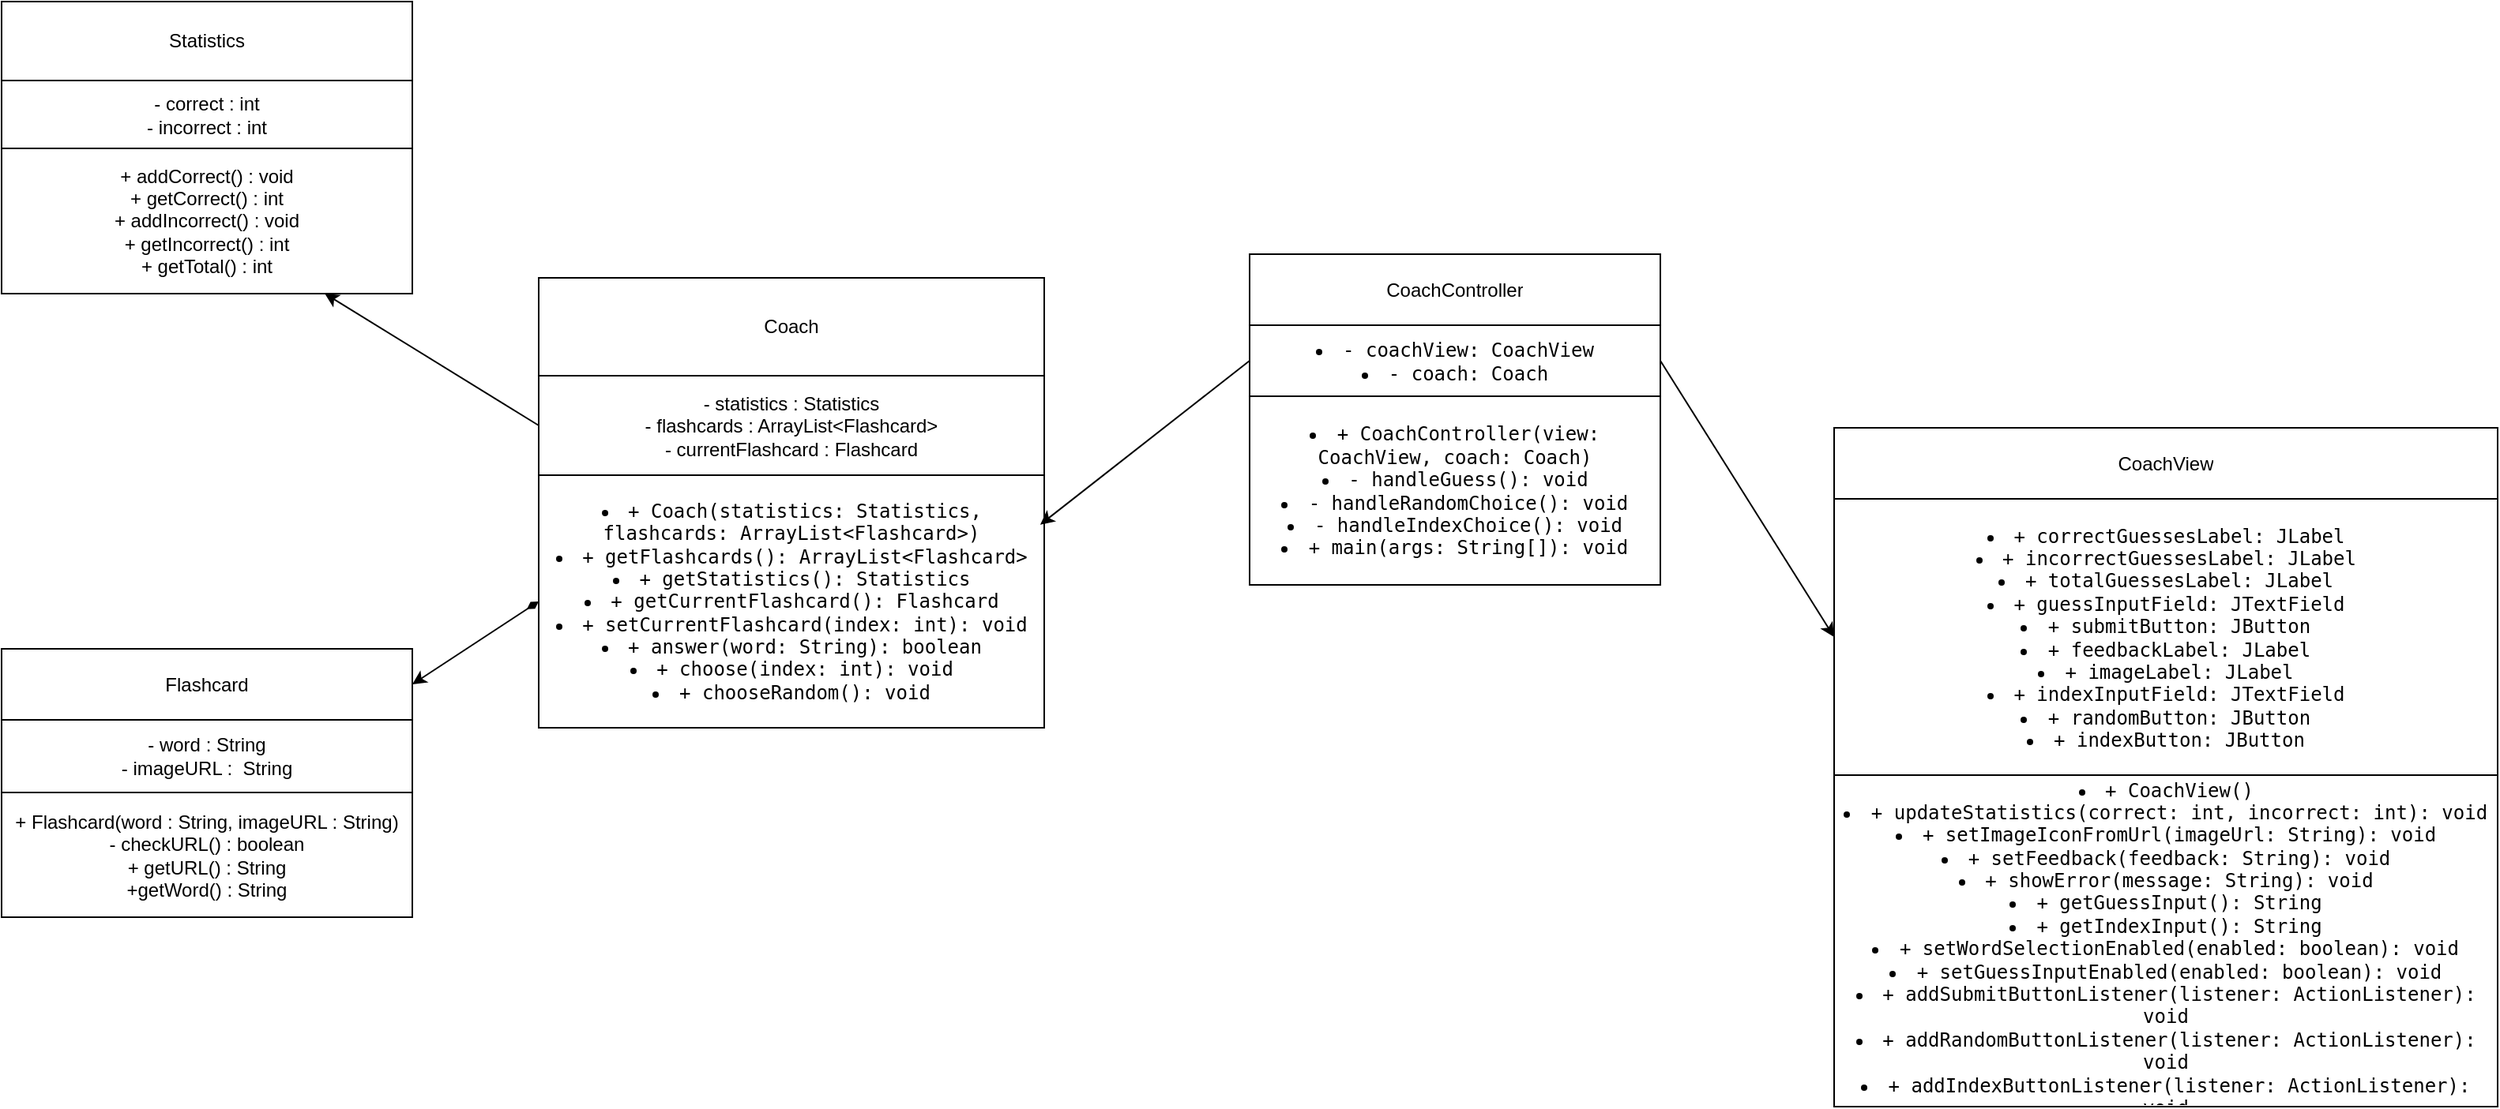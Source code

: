 <mxfile version="24.8.0">
  <diagram name="Page-1" id="s4Y1mMyzG6bVvY7PmRbD">
    <mxGraphModel dx="2537" dy="920" grid="1" gridSize="10" guides="1" tooltips="1" connect="1" arrows="1" fold="1" page="1" pageScale="1" pageWidth="850" pageHeight="1100" math="0" shadow="0">
      <root>
        <mxCell id="0" />
        <mxCell id="1" parent="0" />
        <mxCell id="a4cqQLFTYu0Y3p_4kzNp-8" value="" style="shape=table;startSize=0;container=1;collapsible=0;childLayout=tableLayout;" parent="1" vertex="1">
          <mxGeometry x="-650" y="260" width="260" height="185" as="geometry" />
        </mxCell>
        <mxCell id="a4cqQLFTYu0Y3p_4kzNp-9" value="" style="shape=tableRow;horizontal=0;startSize=0;swimlaneHead=0;swimlaneBody=0;strokeColor=inherit;top=0;left=0;bottom=0;right=0;collapsible=0;dropTarget=0;fillColor=none;points=[[0,0.5],[1,0.5]];portConstraint=eastwest;" parent="a4cqQLFTYu0Y3p_4kzNp-8" vertex="1">
          <mxGeometry width="260" height="50" as="geometry" />
        </mxCell>
        <mxCell id="a4cqQLFTYu0Y3p_4kzNp-10" value="Statistics" style="shape=partialRectangle;html=1;whiteSpace=wrap;connectable=0;strokeColor=inherit;overflow=hidden;fillColor=none;top=0;left=0;bottom=0;right=0;pointerEvents=1;" parent="a4cqQLFTYu0Y3p_4kzNp-9" vertex="1">
          <mxGeometry width="260" height="50" as="geometry">
            <mxRectangle width="260" height="50" as="alternateBounds" />
          </mxGeometry>
        </mxCell>
        <mxCell id="a4cqQLFTYu0Y3p_4kzNp-11" value="" style="shape=tableRow;horizontal=0;startSize=0;swimlaneHead=0;swimlaneBody=0;strokeColor=inherit;top=0;left=0;bottom=0;right=0;collapsible=0;dropTarget=0;fillColor=none;points=[[0,0.5],[1,0.5]];portConstraint=eastwest;" parent="a4cqQLFTYu0Y3p_4kzNp-8" vertex="1">
          <mxGeometry y="50" width="260" height="43" as="geometry" />
        </mxCell>
        <mxCell id="a4cqQLFTYu0Y3p_4kzNp-12" value="&lt;div&gt;- correct : int&lt;/div&gt;&lt;div&gt;- incorrect : int&lt;br&gt;&lt;/div&gt;" style="shape=partialRectangle;html=1;whiteSpace=wrap;connectable=0;strokeColor=inherit;overflow=hidden;fillColor=none;top=0;left=0;bottom=0;right=0;pointerEvents=1;" parent="a4cqQLFTYu0Y3p_4kzNp-11" vertex="1">
          <mxGeometry width="260" height="43" as="geometry">
            <mxRectangle width="260" height="43" as="alternateBounds" />
          </mxGeometry>
        </mxCell>
        <mxCell id="a4cqQLFTYu0Y3p_4kzNp-13" value="" style="shape=tableRow;horizontal=0;startSize=0;swimlaneHead=0;swimlaneBody=0;strokeColor=inherit;top=0;left=0;bottom=0;right=0;collapsible=0;dropTarget=0;fillColor=none;points=[[0,0.5],[1,0.5]];portConstraint=eastwest;" parent="a4cqQLFTYu0Y3p_4kzNp-8" vertex="1">
          <mxGeometry y="93" width="260" height="92" as="geometry" />
        </mxCell>
        <mxCell id="a4cqQLFTYu0Y3p_4kzNp-14" value="&lt;div&gt;+ addCorrect() : void&lt;br&gt;&lt;/div&gt;&lt;div&gt;+ getCorrect() : int&lt;br&gt;&lt;/div&gt;&lt;div&gt;+ addIncorrect() : void&lt;br&gt;&lt;/div&gt;&lt;div&gt;+ getIncorrect() : int&lt;/div&gt;&lt;div&gt;+ getTotal() : int&lt;br&gt;&lt;/div&gt;" style="shape=partialRectangle;html=1;whiteSpace=wrap;connectable=0;strokeColor=inherit;overflow=hidden;fillColor=none;top=0;left=0;bottom=0;right=0;pointerEvents=1;" parent="a4cqQLFTYu0Y3p_4kzNp-13" vertex="1">
          <mxGeometry width="260" height="92" as="geometry">
            <mxRectangle width="260" height="92" as="alternateBounds" />
          </mxGeometry>
        </mxCell>
        <mxCell id="a4cqQLFTYu0Y3p_4kzNp-16" value="" style="shape=table;startSize=0;container=1;collapsible=0;childLayout=tableLayout;" parent="1" vertex="1">
          <mxGeometry x="140" y="420" width="260" height="209.5" as="geometry" />
        </mxCell>
        <mxCell id="a4cqQLFTYu0Y3p_4kzNp-17" value="" style="shape=tableRow;horizontal=0;startSize=0;swimlaneHead=0;swimlaneBody=0;strokeColor=inherit;top=0;left=0;bottom=0;right=0;collapsible=0;dropTarget=0;fillColor=none;points=[[0,0.5],[1,0.5]];portConstraint=eastwest;" parent="a4cqQLFTYu0Y3p_4kzNp-16" vertex="1">
          <mxGeometry width="260" height="45" as="geometry" />
        </mxCell>
        <mxCell id="a4cqQLFTYu0Y3p_4kzNp-18" value="CoachController" style="shape=partialRectangle;html=1;whiteSpace=wrap;connectable=0;strokeColor=inherit;overflow=hidden;fillColor=none;top=0;left=0;bottom=0;right=0;pointerEvents=1;" parent="a4cqQLFTYu0Y3p_4kzNp-17" vertex="1">
          <mxGeometry width="260" height="45" as="geometry">
            <mxRectangle width="260" height="45" as="alternateBounds" />
          </mxGeometry>
        </mxCell>
        <mxCell id="a4cqQLFTYu0Y3p_4kzNp-19" value="" style="shape=tableRow;horizontal=0;startSize=0;swimlaneHead=0;swimlaneBody=0;strokeColor=inherit;top=0;left=0;bottom=0;right=0;collapsible=0;dropTarget=0;fillColor=none;points=[[0,0.5],[1,0.5]];portConstraint=eastwest;" parent="a4cqQLFTYu0Y3p_4kzNp-16" vertex="1">
          <mxGeometry y="45" width="260" height="45" as="geometry" />
        </mxCell>
        <mxCell id="a4cqQLFTYu0Y3p_4kzNp-20" value="&lt;li&gt;&lt;code&gt;- coachView: CoachView&lt;/code&gt;&lt;/li&gt;&lt;li&gt;&lt;code&gt;- coach: Coach&lt;/code&gt;&lt;/li&gt;" style="shape=partialRectangle;html=1;whiteSpace=wrap;connectable=0;strokeColor=inherit;overflow=hidden;fillColor=none;top=0;left=0;bottom=0;right=0;pointerEvents=1;" parent="a4cqQLFTYu0Y3p_4kzNp-19" vertex="1">
          <mxGeometry width="260" height="45" as="geometry">
            <mxRectangle width="260" height="45" as="alternateBounds" />
          </mxGeometry>
        </mxCell>
        <mxCell id="a4cqQLFTYu0Y3p_4kzNp-21" value="" style="shape=tableRow;horizontal=0;startSize=0;swimlaneHead=0;swimlaneBody=0;strokeColor=inherit;top=0;left=0;bottom=0;right=0;collapsible=0;dropTarget=0;fillColor=none;points=[[0,0.5],[1,0.5]];portConstraint=eastwest;" parent="a4cqQLFTYu0Y3p_4kzNp-16" vertex="1">
          <mxGeometry y="90" width="260" height="120" as="geometry" />
        </mxCell>
        <mxCell id="a4cqQLFTYu0Y3p_4kzNp-22" value="&lt;li&gt;&lt;code&gt;+ CoachController(view: CoachView, coach: Coach)&lt;/code&gt;&lt;/li&gt;&lt;li&gt;&lt;code&gt;- handleGuess(): void&lt;/code&gt;&lt;/li&gt;&lt;li&gt;&lt;code&gt;- handleRandomChoice(): void&lt;/code&gt;&lt;/li&gt;&lt;li&gt;&lt;code&gt;- handleIndexChoice(): void&lt;/code&gt;&lt;/li&gt;&lt;li&gt;&lt;code&gt;+ main(args: String[]): void&lt;/code&gt;&lt;/li&gt;" style="shape=partialRectangle;html=1;whiteSpace=wrap;connectable=0;strokeColor=inherit;overflow=hidden;fillColor=none;top=0;left=0;bottom=0;right=0;pointerEvents=1;" parent="a4cqQLFTYu0Y3p_4kzNp-21" vertex="1">
          <mxGeometry width="260" height="120" as="geometry">
            <mxRectangle width="260" height="120" as="alternateBounds" />
          </mxGeometry>
        </mxCell>
        <mxCell id="a4cqQLFTYu0Y3p_4kzNp-23" value="" style="shape=table;startSize=0;container=1;collapsible=0;childLayout=tableLayout;" parent="1" vertex="1">
          <mxGeometry x="-310" y="435" width="320" height="285" as="geometry" />
        </mxCell>
        <mxCell id="a4cqQLFTYu0Y3p_4kzNp-24" value="" style="shape=tableRow;horizontal=0;startSize=0;swimlaneHead=0;swimlaneBody=0;strokeColor=inherit;top=0;left=0;bottom=0;right=0;collapsible=0;dropTarget=0;fillColor=none;points=[[0,0.5],[1,0.5]];portConstraint=eastwest;" parent="a4cqQLFTYu0Y3p_4kzNp-23" vertex="1">
          <mxGeometry width="320" height="62" as="geometry" />
        </mxCell>
        <mxCell id="a4cqQLFTYu0Y3p_4kzNp-25" value="Coach" style="shape=partialRectangle;html=1;whiteSpace=wrap;connectable=0;strokeColor=inherit;overflow=hidden;fillColor=none;top=0;left=0;bottom=0;right=0;pointerEvents=1;" parent="a4cqQLFTYu0Y3p_4kzNp-24" vertex="1">
          <mxGeometry width="320" height="62" as="geometry">
            <mxRectangle width="320" height="62" as="alternateBounds" />
          </mxGeometry>
        </mxCell>
        <mxCell id="a4cqQLFTYu0Y3p_4kzNp-26" value="" style="shape=tableRow;horizontal=0;startSize=0;swimlaneHead=0;swimlaneBody=0;strokeColor=inherit;top=0;left=0;bottom=0;right=0;collapsible=0;dropTarget=0;fillColor=none;points=[[0,0.5],[1,0.5]];portConstraint=eastwest;" parent="a4cqQLFTYu0Y3p_4kzNp-23" vertex="1">
          <mxGeometry y="62" width="320" height="63" as="geometry" />
        </mxCell>
        <mxCell id="a4cqQLFTYu0Y3p_4kzNp-27" value="&lt;div&gt;- statistics : Statistics&lt;/div&gt;&lt;div&gt;- flashcards : ArrayList&amp;lt;Flashcard&amp;gt;&lt;br&gt;&lt;/div&gt;&lt;div&gt;- currentFlashcard : Flashcard&lt;br&gt;&lt;/div&gt;" style="shape=partialRectangle;html=1;whiteSpace=wrap;connectable=0;strokeColor=inherit;overflow=hidden;fillColor=none;top=0;left=0;bottom=0;right=0;pointerEvents=1;" parent="a4cqQLFTYu0Y3p_4kzNp-26" vertex="1">
          <mxGeometry width="320" height="63" as="geometry">
            <mxRectangle width="320" height="63" as="alternateBounds" />
          </mxGeometry>
        </mxCell>
        <mxCell id="a4cqQLFTYu0Y3p_4kzNp-28" value="" style="shape=tableRow;horizontal=0;startSize=0;swimlaneHead=0;swimlaneBody=0;strokeColor=inherit;top=0;left=0;bottom=0;right=0;collapsible=0;dropTarget=0;fillColor=none;points=[[0,0.5],[1,0.5]];portConstraint=eastwest;" parent="a4cqQLFTYu0Y3p_4kzNp-23" vertex="1">
          <mxGeometry y="125" width="320" height="160" as="geometry" />
        </mxCell>
        <mxCell id="a4cqQLFTYu0Y3p_4kzNp-29" value="&lt;li&gt;&lt;code&gt;+ Coach(statistics: Statistics, flashcards: ArrayList&amp;lt;Flashcard&amp;gt;)&lt;/code&gt;&lt;/li&gt;&lt;li&gt;&lt;code&gt;+ getFlashcards(): ArrayList&amp;lt;Flashcard&amp;gt;&lt;/code&gt;&lt;/li&gt;&lt;li&gt;&lt;code&gt;+ getStatistics(): Statistics&lt;/code&gt;&lt;/li&gt;&lt;li&gt;&lt;code&gt;+ getCurrentFlashcard(): Flashcard&lt;/code&gt;&lt;/li&gt;&lt;li&gt;&lt;code&gt;+ setCurrentFlashcard(index: int): void&lt;/code&gt;&lt;/li&gt;&lt;li&gt;&lt;code&gt;+ answer(word: String): boolean&lt;/code&gt;&lt;/li&gt;&lt;li&gt;&lt;code&gt;+ choose(index: int): void&lt;/code&gt;&lt;/li&gt;&lt;li&gt;&lt;code&gt;+ chooseRandom(): void&lt;/code&gt;&lt;/li&gt;" style="shape=partialRectangle;html=1;whiteSpace=wrap;connectable=0;strokeColor=inherit;overflow=hidden;fillColor=none;top=0;left=0;bottom=0;right=0;pointerEvents=1;" parent="a4cqQLFTYu0Y3p_4kzNp-28" vertex="1">
          <mxGeometry width="320" height="160" as="geometry">
            <mxRectangle width="320" height="160" as="alternateBounds" />
          </mxGeometry>
        </mxCell>
        <mxCell id="a4cqQLFTYu0Y3p_4kzNp-31" value="" style="shape=table;startSize=0;container=1;collapsible=0;childLayout=tableLayout;" parent="1" vertex="1">
          <mxGeometry x="-650" y="670" width="260" height="170" as="geometry" />
        </mxCell>
        <mxCell id="a4cqQLFTYu0Y3p_4kzNp-32" value="" style="shape=tableRow;horizontal=0;startSize=0;swimlaneHead=0;swimlaneBody=0;strokeColor=inherit;top=0;left=0;bottom=0;right=0;collapsible=0;dropTarget=0;fillColor=none;points=[[0,0.5],[1,0.5]];portConstraint=eastwest;" parent="a4cqQLFTYu0Y3p_4kzNp-31" vertex="1">
          <mxGeometry width="260" height="45" as="geometry" />
        </mxCell>
        <mxCell id="a4cqQLFTYu0Y3p_4kzNp-33" value="Flashcard" style="shape=partialRectangle;html=1;whiteSpace=wrap;connectable=0;strokeColor=inherit;overflow=hidden;fillColor=none;top=0;left=0;bottom=0;right=0;pointerEvents=1;" parent="a4cqQLFTYu0Y3p_4kzNp-32" vertex="1">
          <mxGeometry width="260" height="45" as="geometry">
            <mxRectangle width="260" height="45" as="alternateBounds" />
          </mxGeometry>
        </mxCell>
        <mxCell id="a4cqQLFTYu0Y3p_4kzNp-34" value="" style="shape=tableRow;horizontal=0;startSize=0;swimlaneHead=0;swimlaneBody=0;strokeColor=inherit;top=0;left=0;bottom=0;right=0;collapsible=0;dropTarget=0;fillColor=none;points=[[0,0.5],[1,0.5]];portConstraint=eastwest;" parent="a4cqQLFTYu0Y3p_4kzNp-31" vertex="1">
          <mxGeometry y="45" width="260" height="46" as="geometry" />
        </mxCell>
        <mxCell id="a4cqQLFTYu0Y3p_4kzNp-35" value="&lt;div&gt;- word : String &lt;br&gt;&lt;/div&gt;&lt;div&gt;- imageURL :&amp;nbsp; String&lt;br&gt;&lt;/div&gt;" style="shape=partialRectangle;html=1;whiteSpace=wrap;connectable=0;strokeColor=inherit;overflow=hidden;fillColor=none;top=0;left=0;bottom=0;right=0;pointerEvents=1;" parent="a4cqQLFTYu0Y3p_4kzNp-34" vertex="1">
          <mxGeometry width="260" height="46" as="geometry">
            <mxRectangle width="260" height="46" as="alternateBounds" />
          </mxGeometry>
        </mxCell>
        <mxCell id="a4cqQLFTYu0Y3p_4kzNp-36" value="" style="shape=tableRow;horizontal=0;startSize=0;swimlaneHead=0;swimlaneBody=0;strokeColor=inherit;top=0;left=0;bottom=0;right=0;collapsible=0;dropTarget=0;fillColor=none;points=[[0,0.5],[1,0.5]];portConstraint=eastwest;" parent="a4cqQLFTYu0Y3p_4kzNp-31" vertex="1">
          <mxGeometry y="91" width="260" height="79" as="geometry" />
        </mxCell>
        <mxCell id="a4cqQLFTYu0Y3p_4kzNp-37" value="&lt;div&gt;+ Flashcard(word : String, imageURL : String)&lt;/div&gt;&lt;div&gt;- checkURL() : boolean&lt;/div&gt;&lt;div&gt;+ getURL() : String&lt;/div&gt;&lt;div&gt;+getWord() : String&lt;br&gt;&lt;/div&gt;" style="shape=partialRectangle;html=1;whiteSpace=wrap;connectable=0;strokeColor=inherit;overflow=hidden;fillColor=none;top=0;left=0;bottom=0;right=0;pointerEvents=1;" parent="a4cqQLFTYu0Y3p_4kzNp-36" vertex="1">
          <mxGeometry width="260" height="79" as="geometry">
            <mxRectangle width="260" height="79" as="alternateBounds" />
          </mxGeometry>
        </mxCell>
        <mxCell id="a4cqQLFTYu0Y3p_4kzNp-38" value="" style="shape=table;startSize=0;container=1;collapsible=0;childLayout=tableLayout;" parent="1" vertex="1">
          <mxGeometry x="510" y="530" width="420" height="430" as="geometry" />
        </mxCell>
        <mxCell id="a4cqQLFTYu0Y3p_4kzNp-39" value="" style="shape=tableRow;horizontal=0;startSize=0;swimlaneHead=0;swimlaneBody=0;strokeColor=inherit;top=0;left=0;bottom=0;right=0;collapsible=0;dropTarget=0;fillColor=none;points=[[0,0.5],[1,0.5]];portConstraint=eastwest;" parent="a4cqQLFTYu0Y3p_4kzNp-38" vertex="1">
          <mxGeometry width="420" height="45" as="geometry" />
        </mxCell>
        <mxCell id="a4cqQLFTYu0Y3p_4kzNp-40" value="CoachView" style="shape=partialRectangle;html=1;whiteSpace=wrap;connectable=0;strokeColor=inherit;overflow=hidden;fillColor=none;top=0;left=0;bottom=0;right=0;pointerEvents=1;" parent="a4cqQLFTYu0Y3p_4kzNp-39" vertex="1">
          <mxGeometry width="420" height="45" as="geometry">
            <mxRectangle width="420" height="45" as="alternateBounds" />
          </mxGeometry>
        </mxCell>
        <mxCell id="a4cqQLFTYu0Y3p_4kzNp-41" value="" style="shape=tableRow;horizontal=0;startSize=0;swimlaneHead=0;swimlaneBody=0;strokeColor=inherit;top=0;left=0;bottom=0;right=0;collapsible=0;dropTarget=0;fillColor=none;points=[[0,0.5],[1,0.5]];portConstraint=eastwest;" parent="a4cqQLFTYu0Y3p_4kzNp-38" vertex="1">
          <mxGeometry y="45" width="420" height="175" as="geometry" />
        </mxCell>
        <mxCell id="a4cqQLFTYu0Y3p_4kzNp-42" value="&lt;li&gt;&lt;code&gt;+ correctGuessesLabel: JLabel&lt;/code&gt;&lt;/li&gt;&lt;li&gt;&lt;code&gt;+ incorrectGuessesLabel: JLabel&lt;/code&gt;&lt;/li&gt;&lt;li&gt;&lt;code&gt;+ totalGuessesLabel: JLabel&lt;/code&gt;&lt;/li&gt;&lt;li&gt;&lt;code&gt;+ guessInputField: JTextField&lt;/code&gt;&lt;/li&gt;&lt;li&gt;&lt;code&gt;+ submitButton: JButton&lt;/code&gt;&lt;/li&gt;&lt;li&gt;&lt;code&gt;+ feedbackLabel: JLabel&lt;/code&gt;&lt;/li&gt;&lt;li&gt;&lt;code&gt;+ imageLabel: JLabel&lt;/code&gt;&lt;/li&gt;&lt;li&gt;&lt;code&gt;+ indexInputField: JTextField&lt;/code&gt;&lt;/li&gt;&lt;li&gt;&lt;code&gt;+ randomButton: JButton&lt;/code&gt;&lt;/li&gt;&lt;li&gt;&lt;code&gt;+ indexButton: JButton&lt;/code&gt;&lt;/li&gt;" style="shape=partialRectangle;html=1;whiteSpace=wrap;connectable=0;strokeColor=inherit;overflow=hidden;fillColor=none;top=0;left=0;bottom=0;right=0;pointerEvents=1;" parent="a4cqQLFTYu0Y3p_4kzNp-41" vertex="1">
          <mxGeometry width="420" height="175" as="geometry">
            <mxRectangle width="420" height="175" as="alternateBounds" />
          </mxGeometry>
        </mxCell>
        <mxCell id="a4cqQLFTYu0Y3p_4kzNp-43" value="" style="shape=tableRow;horizontal=0;startSize=0;swimlaneHead=0;swimlaneBody=0;strokeColor=inherit;top=0;left=0;bottom=0;right=0;collapsible=0;dropTarget=0;fillColor=none;points=[[0,0.5],[1,0.5]];portConstraint=eastwest;" parent="a4cqQLFTYu0Y3p_4kzNp-38" vertex="1">
          <mxGeometry y="220" width="420" height="210" as="geometry" />
        </mxCell>
        <mxCell id="a4cqQLFTYu0Y3p_4kzNp-44" value="&lt;li&gt;&lt;code&gt;+ CoachView()&lt;/code&gt;&lt;/li&gt;&lt;li&gt;&lt;code&gt;+ updateStatistics(correct: int, incorrect: int): void&lt;/code&gt;&lt;/li&gt;&lt;li&gt;&lt;code&gt;+ setImageIconFromUrl(imageUrl: String): void&lt;/code&gt;&lt;/li&gt;&lt;li&gt;&lt;code&gt;+ setFeedback(feedback: String): void&lt;/code&gt;&lt;/li&gt;&lt;li&gt;&lt;code&gt;+ showError(message: String): void&lt;/code&gt;&lt;/li&gt;&lt;li&gt;&lt;code&gt;+ getGuessInput(): String&lt;/code&gt;&lt;/li&gt;&lt;li&gt;&lt;code&gt;+ getIndexInput(): String&lt;/code&gt;&lt;/li&gt;&lt;li&gt;&lt;code&gt;+ setWordSelectionEnabled(enabled: boolean): void&lt;/code&gt;&lt;/li&gt;&lt;li&gt;&lt;code&gt;+ setGuessInputEnabled(enabled: boolean): void&lt;/code&gt;&lt;/li&gt;&lt;li&gt;&lt;code&gt;+ addSubmitButtonListener(listener: ActionListener): void&lt;/code&gt;&lt;/li&gt;&lt;li&gt;&lt;code&gt;+ addRandomButtonListener(listener: ActionListener): void&lt;/code&gt;&lt;/li&gt;&lt;li&gt;&lt;code&gt;+ addIndexButtonListener(listener: ActionListener): void&lt;/code&gt;&lt;/li&gt;" style="shape=partialRectangle;html=1;whiteSpace=wrap;connectable=0;strokeColor=inherit;overflow=hidden;fillColor=none;top=0;left=0;bottom=0;right=0;pointerEvents=1;" parent="a4cqQLFTYu0Y3p_4kzNp-43" vertex="1">
          <mxGeometry width="420" height="210" as="geometry">
            <mxRectangle width="420" height="210" as="alternateBounds" />
          </mxGeometry>
        </mxCell>
        <mxCell id="a4cqQLFTYu0Y3p_4kzNp-57" value="" style="endArrow=classic;html=1;rounded=0;exitX=0;exitY=0.5;exitDx=0;exitDy=0;entryX=0.992;entryY=0.196;entryDx=0;entryDy=0;entryPerimeter=0;" parent="1" source="a4cqQLFTYu0Y3p_4kzNp-19" target="a4cqQLFTYu0Y3p_4kzNp-28" edge="1">
          <mxGeometry width="50" height="50" relative="1" as="geometry">
            <mxPoint x="369" y="728" as="sourcePoint" />
            <mxPoint x="190" y="612" as="targetPoint" />
          </mxGeometry>
        </mxCell>
        <mxCell id="a4cqQLFTYu0Y3p_4kzNp-58" value="" style="endArrow=classic;html=1;rounded=0;entryX=0;entryY=0.5;entryDx=0;entryDy=0;exitX=1;exitY=0.5;exitDx=0;exitDy=0;" parent="1" source="a4cqQLFTYu0Y3p_4kzNp-19" target="a4cqQLFTYu0Y3p_4kzNp-41" edge="1">
          <mxGeometry width="50" height="50" relative="1" as="geometry">
            <mxPoint x="370" y="520" as="sourcePoint" />
            <mxPoint x="210" y="691" as="targetPoint" />
          </mxGeometry>
        </mxCell>
        <mxCell id="RzOquRaYZ41zGx2AuNKV-5" value="" style="endArrow=diamondThin;startArrow=classic;html=1;rounded=0;endFill=1;exitX=1;exitY=0.5;exitDx=0;exitDy=0;entryX=0;entryY=0.5;entryDx=0;entryDy=0;" edge="1" parent="1" source="a4cqQLFTYu0Y3p_4kzNp-32" target="a4cqQLFTYu0Y3p_4kzNp-28">
          <mxGeometry width="50" height="50" relative="1" as="geometry">
            <mxPoint x="-510" y="453" as="sourcePoint" />
            <mxPoint x="-298" y="619" as="targetPoint" />
          </mxGeometry>
        </mxCell>
        <mxCell id="RzOquRaYZ41zGx2AuNKV-6" value="" style="endArrow=classic;html=1;rounded=0;exitX=0;exitY=0.5;exitDx=0;exitDy=0;" edge="1" parent="1" source="a4cqQLFTYu0Y3p_4kzNp-26" target="a4cqQLFTYu0Y3p_4kzNp-13">
          <mxGeometry width="50" height="50" relative="1" as="geometry">
            <mxPoint x="-580" y="610" as="sourcePoint" />
            <mxPoint x="-530" y="560" as="targetPoint" />
          </mxGeometry>
        </mxCell>
      </root>
    </mxGraphModel>
  </diagram>
</mxfile>
